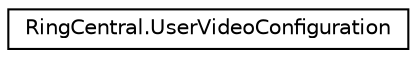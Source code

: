 digraph "Graphical Class Hierarchy"
{
 // LATEX_PDF_SIZE
  edge [fontname="Helvetica",fontsize="10",labelfontname="Helvetica",labelfontsize="10"];
  node [fontname="Helvetica",fontsize="10",shape=record];
  rankdir="LR";
  Node0 [label="RingCentral.UserVideoConfiguration",height=0.2,width=0.4,color="black", fillcolor="white", style="filled",URL="$classRingCentral_1_1UserVideoConfiguration.html",tooltip=" "];
}
